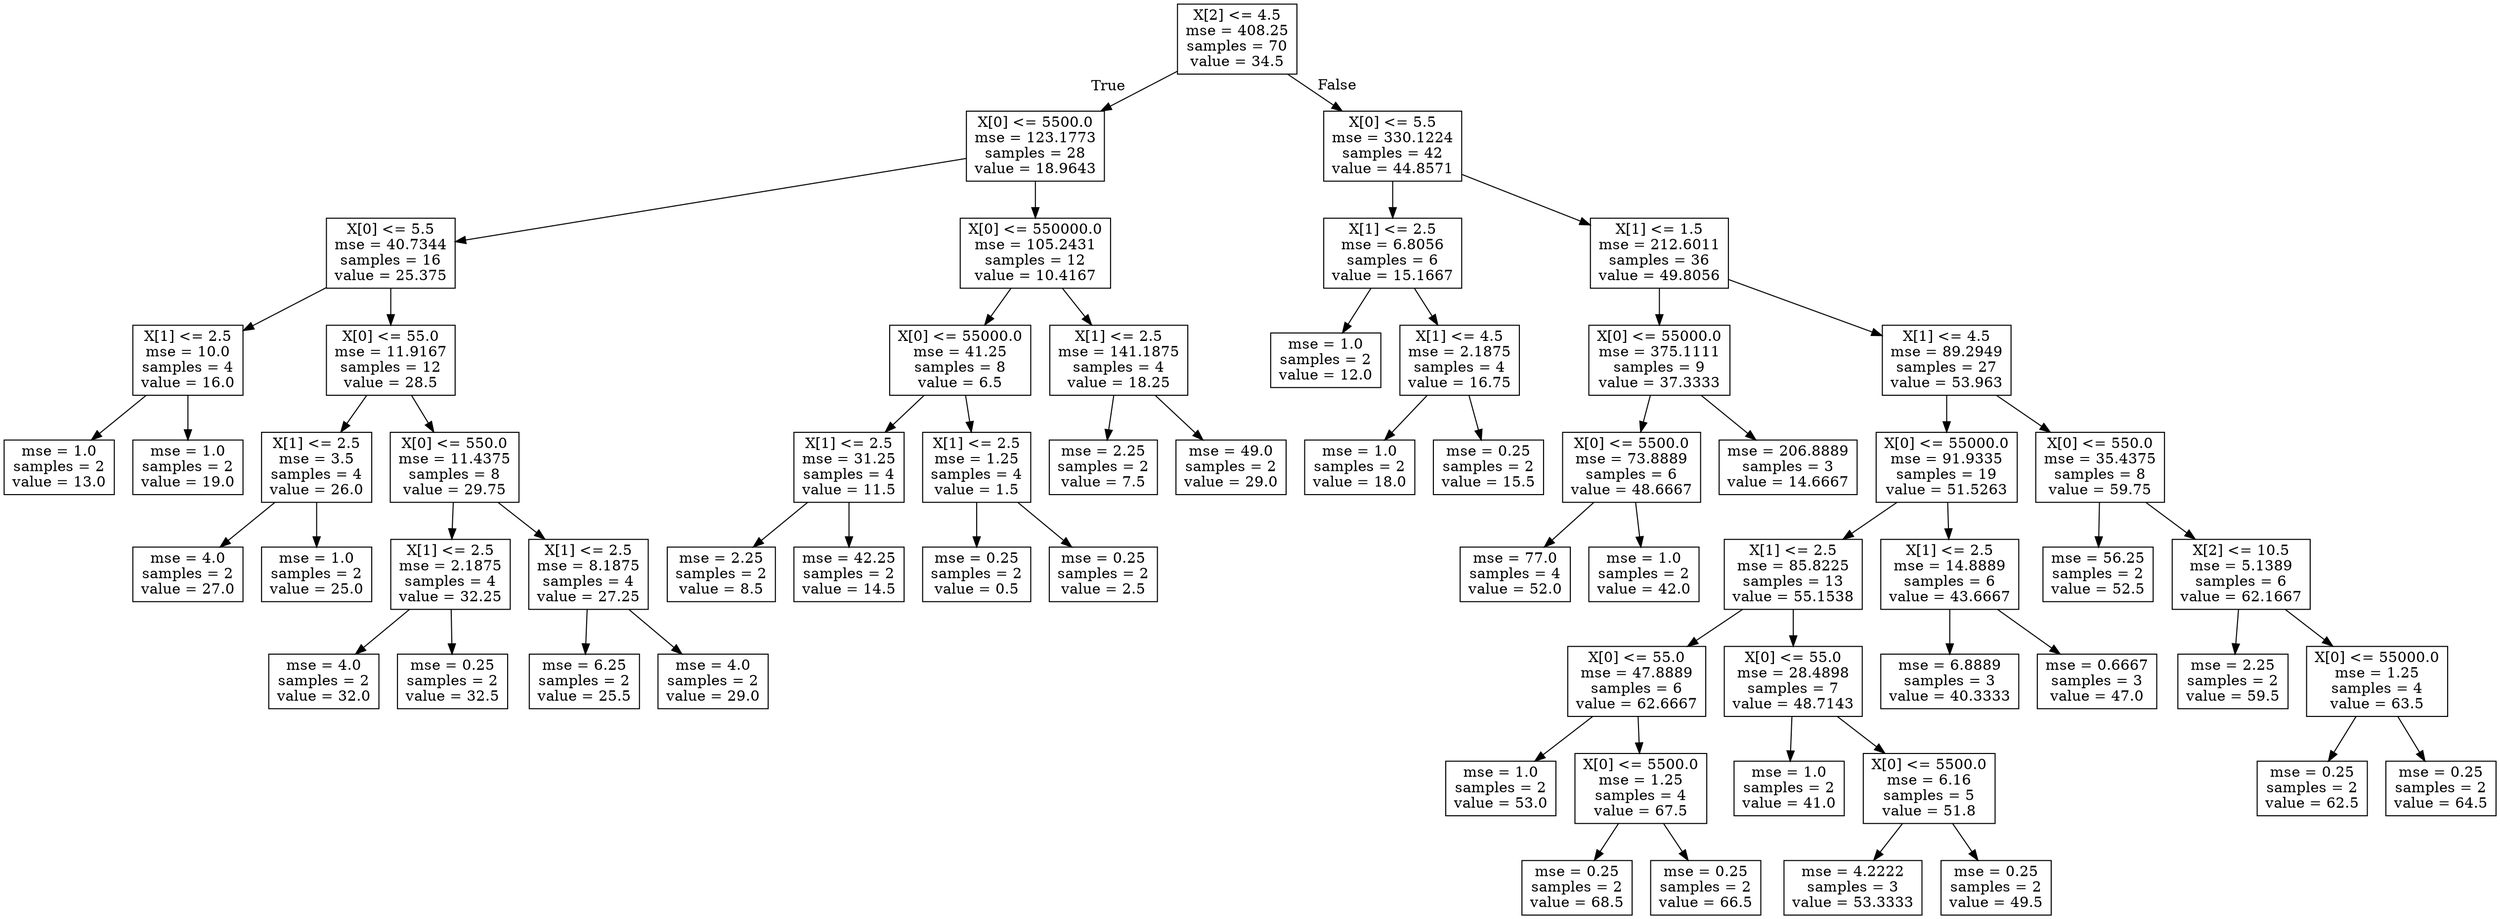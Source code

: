 digraph Tree {
node [shape=box] ;
0 [label="X[2] <= 4.5\nmse = 408.25\nsamples = 70\nvalue = 34.5"] ;
1 [label="X[0] <= 5500.0\nmse = 123.1773\nsamples = 28\nvalue = 18.9643"] ;
0 -> 1 [labeldistance=2.5, labelangle=45, headlabel="True"] ;
2 [label="X[0] <= 5.5\nmse = 40.7344\nsamples = 16\nvalue = 25.375"] ;
1 -> 2 ;
3 [label="X[1] <= 2.5\nmse = 10.0\nsamples = 4\nvalue = 16.0"] ;
2 -> 3 ;
4 [label="mse = 1.0\nsamples = 2\nvalue = 13.0"] ;
3 -> 4 ;
5 [label="mse = 1.0\nsamples = 2\nvalue = 19.0"] ;
3 -> 5 ;
6 [label="X[0] <= 55.0\nmse = 11.9167\nsamples = 12\nvalue = 28.5"] ;
2 -> 6 ;
7 [label="X[1] <= 2.5\nmse = 3.5\nsamples = 4\nvalue = 26.0"] ;
6 -> 7 ;
8 [label="mse = 4.0\nsamples = 2\nvalue = 27.0"] ;
7 -> 8 ;
9 [label="mse = 1.0\nsamples = 2\nvalue = 25.0"] ;
7 -> 9 ;
10 [label="X[0] <= 550.0\nmse = 11.4375\nsamples = 8\nvalue = 29.75"] ;
6 -> 10 ;
11 [label="X[1] <= 2.5\nmse = 2.1875\nsamples = 4\nvalue = 32.25"] ;
10 -> 11 ;
12 [label="mse = 4.0\nsamples = 2\nvalue = 32.0"] ;
11 -> 12 ;
13 [label="mse = 0.25\nsamples = 2\nvalue = 32.5"] ;
11 -> 13 ;
14 [label="X[1] <= 2.5\nmse = 8.1875\nsamples = 4\nvalue = 27.25"] ;
10 -> 14 ;
15 [label="mse = 6.25\nsamples = 2\nvalue = 25.5"] ;
14 -> 15 ;
16 [label="mse = 4.0\nsamples = 2\nvalue = 29.0"] ;
14 -> 16 ;
17 [label="X[0] <= 550000.0\nmse = 105.2431\nsamples = 12\nvalue = 10.4167"] ;
1 -> 17 ;
18 [label="X[0] <= 55000.0\nmse = 41.25\nsamples = 8\nvalue = 6.5"] ;
17 -> 18 ;
19 [label="X[1] <= 2.5\nmse = 31.25\nsamples = 4\nvalue = 11.5"] ;
18 -> 19 ;
20 [label="mse = 2.25\nsamples = 2\nvalue = 8.5"] ;
19 -> 20 ;
21 [label="mse = 42.25\nsamples = 2\nvalue = 14.5"] ;
19 -> 21 ;
22 [label="X[1] <= 2.5\nmse = 1.25\nsamples = 4\nvalue = 1.5"] ;
18 -> 22 ;
23 [label="mse = 0.25\nsamples = 2\nvalue = 0.5"] ;
22 -> 23 ;
24 [label="mse = 0.25\nsamples = 2\nvalue = 2.5"] ;
22 -> 24 ;
25 [label="X[1] <= 2.5\nmse = 141.1875\nsamples = 4\nvalue = 18.25"] ;
17 -> 25 ;
26 [label="mse = 2.25\nsamples = 2\nvalue = 7.5"] ;
25 -> 26 ;
27 [label="mse = 49.0\nsamples = 2\nvalue = 29.0"] ;
25 -> 27 ;
28 [label="X[0] <= 5.5\nmse = 330.1224\nsamples = 42\nvalue = 44.8571"] ;
0 -> 28 [labeldistance=2.5, labelangle=-45, headlabel="False"] ;
29 [label="X[1] <= 2.5\nmse = 6.8056\nsamples = 6\nvalue = 15.1667"] ;
28 -> 29 ;
30 [label="mse = 1.0\nsamples = 2\nvalue = 12.0"] ;
29 -> 30 ;
31 [label="X[1] <= 4.5\nmse = 2.1875\nsamples = 4\nvalue = 16.75"] ;
29 -> 31 ;
32 [label="mse = 1.0\nsamples = 2\nvalue = 18.0"] ;
31 -> 32 ;
33 [label="mse = 0.25\nsamples = 2\nvalue = 15.5"] ;
31 -> 33 ;
34 [label="X[1] <= 1.5\nmse = 212.6011\nsamples = 36\nvalue = 49.8056"] ;
28 -> 34 ;
35 [label="X[0] <= 55000.0\nmse = 375.1111\nsamples = 9\nvalue = 37.3333"] ;
34 -> 35 ;
36 [label="X[0] <= 5500.0\nmse = 73.8889\nsamples = 6\nvalue = 48.6667"] ;
35 -> 36 ;
37 [label="mse = 77.0\nsamples = 4\nvalue = 52.0"] ;
36 -> 37 ;
38 [label="mse = 1.0\nsamples = 2\nvalue = 42.0"] ;
36 -> 38 ;
39 [label="mse = 206.8889\nsamples = 3\nvalue = 14.6667"] ;
35 -> 39 ;
40 [label="X[1] <= 4.5\nmse = 89.2949\nsamples = 27\nvalue = 53.963"] ;
34 -> 40 ;
41 [label="X[0] <= 55000.0\nmse = 91.9335\nsamples = 19\nvalue = 51.5263"] ;
40 -> 41 ;
42 [label="X[1] <= 2.5\nmse = 85.8225\nsamples = 13\nvalue = 55.1538"] ;
41 -> 42 ;
43 [label="X[0] <= 55.0\nmse = 47.8889\nsamples = 6\nvalue = 62.6667"] ;
42 -> 43 ;
44 [label="mse = 1.0\nsamples = 2\nvalue = 53.0"] ;
43 -> 44 ;
45 [label="X[0] <= 5500.0\nmse = 1.25\nsamples = 4\nvalue = 67.5"] ;
43 -> 45 ;
46 [label="mse = 0.25\nsamples = 2\nvalue = 68.5"] ;
45 -> 46 ;
47 [label="mse = 0.25\nsamples = 2\nvalue = 66.5"] ;
45 -> 47 ;
48 [label="X[0] <= 55.0\nmse = 28.4898\nsamples = 7\nvalue = 48.7143"] ;
42 -> 48 ;
49 [label="mse = 1.0\nsamples = 2\nvalue = 41.0"] ;
48 -> 49 ;
50 [label="X[0] <= 5500.0\nmse = 6.16\nsamples = 5\nvalue = 51.8"] ;
48 -> 50 ;
51 [label="mse = 4.2222\nsamples = 3\nvalue = 53.3333"] ;
50 -> 51 ;
52 [label="mse = 0.25\nsamples = 2\nvalue = 49.5"] ;
50 -> 52 ;
53 [label="X[1] <= 2.5\nmse = 14.8889\nsamples = 6\nvalue = 43.6667"] ;
41 -> 53 ;
54 [label="mse = 6.8889\nsamples = 3\nvalue = 40.3333"] ;
53 -> 54 ;
55 [label="mse = 0.6667\nsamples = 3\nvalue = 47.0"] ;
53 -> 55 ;
56 [label="X[0] <= 550.0\nmse = 35.4375\nsamples = 8\nvalue = 59.75"] ;
40 -> 56 ;
57 [label="mse = 56.25\nsamples = 2\nvalue = 52.5"] ;
56 -> 57 ;
58 [label="X[2] <= 10.5\nmse = 5.1389\nsamples = 6\nvalue = 62.1667"] ;
56 -> 58 ;
59 [label="mse = 2.25\nsamples = 2\nvalue = 59.5"] ;
58 -> 59 ;
60 [label="X[0] <= 55000.0\nmse = 1.25\nsamples = 4\nvalue = 63.5"] ;
58 -> 60 ;
61 [label="mse = 0.25\nsamples = 2\nvalue = 62.5"] ;
60 -> 61 ;
62 [label="mse = 0.25\nsamples = 2\nvalue = 64.5"] ;
60 -> 62 ;
}